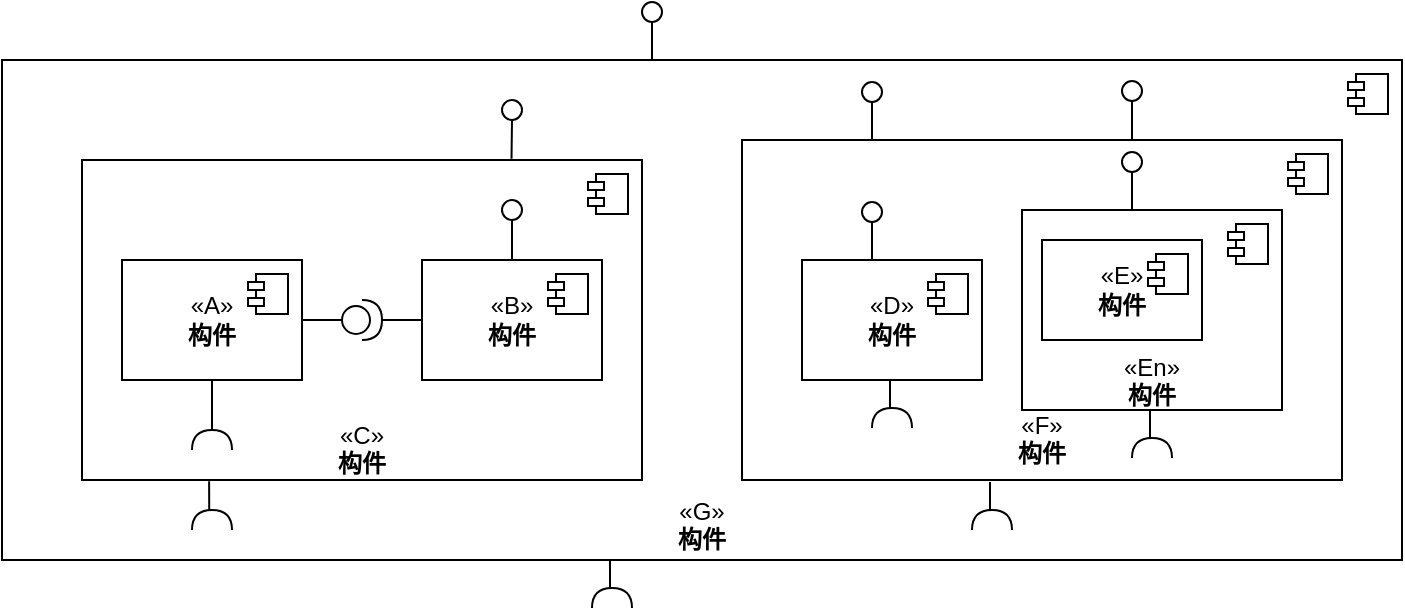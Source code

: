 <mxfile version="21.0.6" type="github">
  <diagram name="第 1 页" id="WiLm61dJJ522gR-LhgyA">
    <mxGraphModel dx="819" dy="473" grid="1" gridSize="10" guides="1" tooltips="1" connect="1" arrows="1" fold="1" page="1" pageScale="1" pageWidth="827" pageHeight="1169" math="0" shadow="0">
      <root>
        <mxCell id="0" />
        <mxCell id="1" parent="0" />
        <mxCell id="FzskPiRlwRoJWsMbWcw--54" value="&lt;br&gt;&lt;br&gt;&lt;br&gt;&lt;br&gt;&lt;br&gt;&lt;br&gt;&lt;br&gt;&lt;br&gt;&lt;br&gt;&lt;br&gt;&lt;br&gt;&lt;br&gt;&lt;br&gt;&lt;br&gt;&lt;br&gt;«G»&lt;br&gt;&lt;b&gt;构件&lt;/b&gt;" style="html=1;dropTarget=0;whiteSpace=wrap;" vertex="1" parent="1">
          <mxGeometry x="90" y="60" width="700" height="250" as="geometry" />
        </mxCell>
        <mxCell id="FzskPiRlwRoJWsMbWcw--55" value="" style="shape=module;jettyWidth=8;jettyHeight=4;" vertex="1" parent="FzskPiRlwRoJWsMbWcw--54">
          <mxGeometry x="1" width="20" height="20" relative="1" as="geometry">
            <mxPoint x="-27" y="7" as="offset" />
          </mxGeometry>
        </mxCell>
        <mxCell id="FzskPiRlwRoJWsMbWcw--24" value="&lt;br&gt;&lt;br&gt;&lt;br&gt;&lt;br&gt;&lt;br&gt;&lt;br&gt;&lt;br&gt;&lt;br&gt;&lt;br&gt;«C»&lt;br&gt;&lt;b&gt;构件&lt;/b&gt;" style="html=1;dropTarget=0;whiteSpace=wrap;" vertex="1" parent="1">
          <mxGeometry x="130" y="110" width="280" height="160" as="geometry" />
        </mxCell>
        <mxCell id="FzskPiRlwRoJWsMbWcw--25" value="" style="shape=module;jettyWidth=8;jettyHeight=4;" vertex="1" parent="FzskPiRlwRoJWsMbWcw--24">
          <mxGeometry x="1" width="20" height="20" relative="1" as="geometry">
            <mxPoint x="-27" y="7" as="offset" />
          </mxGeometry>
        </mxCell>
        <mxCell id="FzskPiRlwRoJWsMbWcw--9" style="edgeStyle=orthogonalEdgeStyle;rounded=0;orthogonalLoop=1;jettySize=auto;html=1;exitX=1;exitY=0.5;exitDx=0;exitDy=0;entryX=0;entryY=0.5;entryDx=0;entryDy=0;entryPerimeter=0;endArrow=none;endFill=0;" edge="1" parent="1" source="FzskPiRlwRoJWsMbWcw--1" target="FzskPiRlwRoJWsMbWcw--5">
          <mxGeometry relative="1" as="geometry" />
        </mxCell>
        <mxCell id="FzskPiRlwRoJWsMbWcw--15" value="" style="edgeStyle=orthogonalEdgeStyle;rounded=0;orthogonalLoop=1;jettySize=auto;html=1;endArrow=none;endFill=0;" edge="1" parent="1" source="FzskPiRlwRoJWsMbWcw--1" target="FzskPiRlwRoJWsMbWcw--11">
          <mxGeometry relative="1" as="geometry" />
        </mxCell>
        <mxCell id="FzskPiRlwRoJWsMbWcw--1" value="«A»&lt;br&gt;&lt;b&gt;构件&lt;/b&gt;" style="html=1;dropTarget=0;whiteSpace=wrap;" vertex="1" parent="1">
          <mxGeometry x="150" y="160" width="90" height="60" as="geometry" />
        </mxCell>
        <mxCell id="FzskPiRlwRoJWsMbWcw--2" value="" style="shape=module;jettyWidth=8;jettyHeight=4;" vertex="1" parent="FzskPiRlwRoJWsMbWcw--1">
          <mxGeometry x="1" width="20" height="20" relative="1" as="geometry">
            <mxPoint x="-27" y="7" as="offset" />
          </mxGeometry>
        </mxCell>
        <mxCell id="FzskPiRlwRoJWsMbWcw--3" value="«B»&lt;br&gt;&lt;b&gt;构件&lt;/b&gt;" style="html=1;dropTarget=0;whiteSpace=wrap;" vertex="1" parent="1">
          <mxGeometry x="300" y="160" width="90" height="60" as="geometry" />
        </mxCell>
        <mxCell id="FzskPiRlwRoJWsMbWcw--4" value="" style="shape=module;jettyWidth=8;jettyHeight=4;" vertex="1" parent="FzskPiRlwRoJWsMbWcw--3">
          <mxGeometry x="1" width="20" height="20" relative="1" as="geometry">
            <mxPoint x="-27" y="7" as="offset" />
          </mxGeometry>
        </mxCell>
        <mxCell id="FzskPiRlwRoJWsMbWcw--10" style="edgeStyle=orthogonalEdgeStyle;rounded=0;orthogonalLoop=1;jettySize=auto;html=1;exitX=1;exitY=0.5;exitDx=0;exitDy=0;exitPerimeter=0;entryX=0;entryY=0.5;entryDx=0;entryDy=0;endArrow=none;endFill=0;" edge="1" parent="1" source="FzskPiRlwRoJWsMbWcw--5" target="FzskPiRlwRoJWsMbWcw--3">
          <mxGeometry relative="1" as="geometry" />
        </mxCell>
        <mxCell id="FzskPiRlwRoJWsMbWcw--5" value="" style="shape=providedRequiredInterface;html=1;verticalLabelPosition=bottom;sketch=0;" vertex="1" parent="1">
          <mxGeometry x="260" y="180" width="20" height="20" as="geometry" />
        </mxCell>
        <mxCell id="FzskPiRlwRoJWsMbWcw--11" value="" style="shape=requiredInterface;html=1;verticalLabelPosition=bottom;sketch=0;rotation=-90;" vertex="1" parent="1">
          <mxGeometry x="190" y="240" width="10" height="20" as="geometry" />
        </mxCell>
        <mxCell id="FzskPiRlwRoJWsMbWcw--20" style="edgeStyle=orthogonalEdgeStyle;rounded=0;orthogonalLoop=1;jettySize=auto;html=1;exitX=0.5;exitY=1;exitDx=0;exitDy=0;entryX=0.5;entryY=0;entryDx=0;entryDy=0;endArrow=none;endFill=0;" edge="1" parent="1" source="FzskPiRlwRoJWsMbWcw--18" target="FzskPiRlwRoJWsMbWcw--3">
          <mxGeometry relative="1" as="geometry" />
        </mxCell>
        <mxCell id="FzskPiRlwRoJWsMbWcw--18" value="" style="ellipse;direction=west;" vertex="1" parent="1">
          <mxGeometry x="340" y="130" width="10" height="10" as="geometry" />
        </mxCell>
        <mxCell id="FzskPiRlwRoJWsMbWcw--26" value="" style="shape=requiredInterface;html=1;verticalLabelPosition=bottom;sketch=0;rotation=-90;" vertex="1" parent="1">
          <mxGeometry x="190" y="280" width="10" height="20" as="geometry" />
        </mxCell>
        <mxCell id="FzskPiRlwRoJWsMbWcw--27" value="" style="edgeStyle=orthogonalEdgeStyle;rounded=0;orthogonalLoop=1;jettySize=auto;html=1;endArrow=none;endFill=0;exitX=0.227;exitY=1.004;exitDx=0;exitDy=0;exitPerimeter=0;entryX=1;entryY=0.5;entryDx=0;entryDy=0;entryPerimeter=0;" edge="1" parent="1" source="FzskPiRlwRoJWsMbWcw--24" target="FzskPiRlwRoJWsMbWcw--26">
          <mxGeometry relative="1" as="geometry">
            <mxPoint x="205" y="230" as="sourcePoint" />
            <mxPoint x="205" y="255" as="targetPoint" />
            <Array as="points">
              <mxPoint x="194" y="285" />
            </Array>
          </mxGeometry>
        </mxCell>
        <mxCell id="FzskPiRlwRoJWsMbWcw--28" style="edgeStyle=orthogonalEdgeStyle;rounded=0;orthogonalLoop=1;jettySize=auto;html=1;exitX=0.5;exitY=0;exitDx=0;exitDy=0;entryX=0.767;entryY=-0.004;entryDx=0;entryDy=0;endArrow=none;endFill=0;entryPerimeter=0;" edge="1" parent="1" source="FzskPiRlwRoJWsMbWcw--29" target="FzskPiRlwRoJWsMbWcw--24">
          <mxGeometry relative="1" as="geometry">
            <mxPoint x="355" y="170" as="targetPoint" />
          </mxGeometry>
        </mxCell>
        <mxCell id="FzskPiRlwRoJWsMbWcw--29" value="" style="ellipse;direction=west;" vertex="1" parent="1">
          <mxGeometry x="340" y="80" width="10" height="10" as="geometry" />
        </mxCell>
        <mxCell id="FzskPiRlwRoJWsMbWcw--30" value="&lt;br&gt;&lt;br&gt;&lt;br&gt;&lt;br&gt;&lt;br&gt;&lt;br&gt;&lt;br&gt;&lt;br&gt;&lt;br&gt;«F»&lt;br&gt;&lt;b&gt;构件&lt;/b&gt;" style="html=1;dropTarget=0;whiteSpace=wrap;" vertex="1" parent="1">
          <mxGeometry x="460" y="100" width="300" height="170" as="geometry" />
        </mxCell>
        <mxCell id="FzskPiRlwRoJWsMbWcw--31" value="" style="shape=module;jettyWidth=8;jettyHeight=4;" vertex="1" parent="FzskPiRlwRoJWsMbWcw--30">
          <mxGeometry x="1" width="20" height="20" relative="1" as="geometry">
            <mxPoint x="-27" y="7" as="offset" />
          </mxGeometry>
        </mxCell>
        <mxCell id="FzskPiRlwRoJWsMbWcw--32" value="" style="shape=requiredInterface;html=1;verticalLabelPosition=bottom;sketch=0;rotation=-90;" vertex="1" parent="1">
          <mxGeometry x="580" y="280" width="10" height="20" as="geometry" />
        </mxCell>
        <mxCell id="FzskPiRlwRoJWsMbWcw--33" value="" style="edgeStyle=orthogonalEdgeStyle;rounded=0;orthogonalLoop=1;jettySize=auto;html=1;endArrow=none;endFill=0;exitX=0.227;exitY=1.004;exitDx=0;exitDy=0;exitPerimeter=0;entryX=1;entryY=0.5;entryDx=0;entryDy=0;entryPerimeter=0;" edge="1" parent="1" target="FzskPiRlwRoJWsMbWcw--32">
          <mxGeometry relative="1" as="geometry">
            <mxPoint x="584" y="271" as="sourcePoint" />
            <mxPoint x="595" y="255" as="targetPoint" />
            <Array as="points">
              <mxPoint x="584" y="285" />
            </Array>
          </mxGeometry>
        </mxCell>
        <mxCell id="FzskPiRlwRoJWsMbWcw--34" value="«D»&lt;br&gt;&lt;b&gt;构件&lt;/b&gt;" style="html=1;dropTarget=0;whiteSpace=wrap;" vertex="1" parent="1">
          <mxGeometry x="490" y="160" width="90" height="60" as="geometry" />
        </mxCell>
        <mxCell id="FzskPiRlwRoJWsMbWcw--35" value="" style="shape=module;jettyWidth=8;jettyHeight=4;" vertex="1" parent="FzskPiRlwRoJWsMbWcw--34">
          <mxGeometry x="1" width="20" height="20" relative="1" as="geometry">
            <mxPoint x="-27" y="7" as="offset" />
          </mxGeometry>
        </mxCell>
        <mxCell id="FzskPiRlwRoJWsMbWcw--36" value="" style="shape=requiredInterface;html=1;verticalLabelPosition=bottom;sketch=0;rotation=-90;" vertex="1" parent="1">
          <mxGeometry x="530" y="229" width="10" height="20" as="geometry" />
        </mxCell>
        <mxCell id="FzskPiRlwRoJWsMbWcw--37" value="" style="edgeStyle=orthogonalEdgeStyle;rounded=0;orthogonalLoop=1;jettySize=auto;html=1;endArrow=none;endFill=0;exitX=0.227;exitY=1.004;exitDx=0;exitDy=0;exitPerimeter=0;entryX=1;entryY=0.5;entryDx=0;entryDy=0;entryPerimeter=0;" edge="1" parent="1" target="FzskPiRlwRoJWsMbWcw--36">
          <mxGeometry relative="1" as="geometry">
            <mxPoint x="534" y="220" as="sourcePoint" />
            <mxPoint x="545" y="204" as="targetPoint" />
            <Array as="points">
              <mxPoint x="534" y="234" />
            </Array>
          </mxGeometry>
        </mxCell>
        <mxCell id="FzskPiRlwRoJWsMbWcw--40" value="&lt;br&gt;&lt;br&gt;&lt;br&gt;&lt;br&gt;&lt;br&gt;«En»&lt;br&gt;&lt;b&gt;构件&lt;/b&gt;" style="html=1;dropTarget=0;whiteSpace=wrap;" vertex="1" parent="1">
          <mxGeometry x="600" y="135" width="130" height="100" as="geometry" />
        </mxCell>
        <mxCell id="FzskPiRlwRoJWsMbWcw--41" value="" style="shape=module;jettyWidth=8;jettyHeight=4;" vertex="1" parent="FzskPiRlwRoJWsMbWcw--40">
          <mxGeometry x="1" width="20" height="20" relative="1" as="geometry">
            <mxPoint x="-27" y="7" as="offset" />
          </mxGeometry>
        </mxCell>
        <mxCell id="FzskPiRlwRoJWsMbWcw--38" value="«E»&lt;br&gt;&lt;b&gt;构件&lt;/b&gt;" style="html=1;dropTarget=0;whiteSpace=wrap;" vertex="1" parent="1">
          <mxGeometry x="610" y="150" width="80" height="50" as="geometry" />
        </mxCell>
        <mxCell id="FzskPiRlwRoJWsMbWcw--39" value="" style="shape=module;jettyWidth=8;jettyHeight=4;" vertex="1" parent="FzskPiRlwRoJWsMbWcw--38">
          <mxGeometry x="1" width="20" height="20" relative="1" as="geometry">
            <mxPoint x="-27" y="7" as="offset" />
          </mxGeometry>
        </mxCell>
        <mxCell id="FzskPiRlwRoJWsMbWcw--42" value="" style="shape=requiredInterface;html=1;verticalLabelPosition=bottom;sketch=0;rotation=-90;" vertex="1" parent="1">
          <mxGeometry x="660" y="244" width="10" height="20" as="geometry" />
        </mxCell>
        <mxCell id="FzskPiRlwRoJWsMbWcw--43" value="" style="edgeStyle=orthogonalEdgeStyle;rounded=0;orthogonalLoop=1;jettySize=auto;html=1;endArrow=none;endFill=0;exitX=0.227;exitY=1.004;exitDx=0;exitDy=0;exitPerimeter=0;entryX=1;entryY=0.5;entryDx=0;entryDy=0;entryPerimeter=0;" edge="1" parent="1" target="FzskPiRlwRoJWsMbWcw--42">
          <mxGeometry relative="1" as="geometry">
            <mxPoint x="664" y="235" as="sourcePoint" />
            <mxPoint x="675" y="219" as="targetPoint" />
            <Array as="points">
              <mxPoint x="664" y="249" />
            </Array>
          </mxGeometry>
        </mxCell>
        <mxCell id="FzskPiRlwRoJWsMbWcw--46" style="edgeStyle=orthogonalEdgeStyle;rounded=0;orthogonalLoop=1;jettySize=auto;html=1;exitX=0.5;exitY=0;exitDx=0;exitDy=0;entryX=0.767;entryY=-0.004;entryDx=0;entryDy=0;endArrow=none;endFill=0;entryPerimeter=0;" edge="1" parent="1" source="FzskPiRlwRoJWsMbWcw--47">
          <mxGeometry relative="1" as="geometry">
            <mxPoint x="525" y="100" as="targetPoint" />
          </mxGeometry>
        </mxCell>
        <mxCell id="FzskPiRlwRoJWsMbWcw--47" value="" style="ellipse;direction=west;" vertex="1" parent="1">
          <mxGeometry x="520" y="71" width="10" height="10" as="geometry" />
        </mxCell>
        <mxCell id="FzskPiRlwRoJWsMbWcw--48" style="edgeStyle=orthogonalEdgeStyle;rounded=0;orthogonalLoop=1;jettySize=auto;html=1;exitX=0.5;exitY=0;exitDx=0;exitDy=0;entryX=0.767;entryY=-0.004;entryDx=0;entryDy=0;endArrow=none;endFill=0;entryPerimeter=0;" edge="1" parent="1" source="FzskPiRlwRoJWsMbWcw--49">
          <mxGeometry relative="1" as="geometry">
            <mxPoint x="525" y="160" as="targetPoint" />
          </mxGeometry>
        </mxCell>
        <mxCell id="FzskPiRlwRoJWsMbWcw--49" value="" style="ellipse;direction=west;" vertex="1" parent="1">
          <mxGeometry x="520" y="131" width="10" height="10" as="geometry" />
        </mxCell>
        <mxCell id="FzskPiRlwRoJWsMbWcw--50" style="edgeStyle=orthogonalEdgeStyle;rounded=0;orthogonalLoop=1;jettySize=auto;html=1;exitX=0.5;exitY=0;exitDx=0;exitDy=0;entryX=0.767;entryY=-0.004;entryDx=0;entryDy=0;endArrow=none;endFill=0;entryPerimeter=0;" edge="1" parent="1" source="FzskPiRlwRoJWsMbWcw--51">
          <mxGeometry relative="1" as="geometry">
            <mxPoint x="655" y="135" as="targetPoint" />
          </mxGeometry>
        </mxCell>
        <mxCell id="FzskPiRlwRoJWsMbWcw--51" value="" style="ellipse;direction=west;" vertex="1" parent="1">
          <mxGeometry x="650" y="106" width="10" height="10" as="geometry" />
        </mxCell>
        <mxCell id="FzskPiRlwRoJWsMbWcw--52" style="edgeStyle=orthogonalEdgeStyle;rounded=0;orthogonalLoop=1;jettySize=auto;html=1;exitX=0.5;exitY=0;exitDx=0;exitDy=0;entryX=0.767;entryY=-0.004;entryDx=0;entryDy=0;endArrow=none;endFill=0;entryPerimeter=0;" edge="1" parent="1" source="FzskPiRlwRoJWsMbWcw--53">
          <mxGeometry relative="1" as="geometry">
            <mxPoint x="655" y="99.5" as="targetPoint" />
          </mxGeometry>
        </mxCell>
        <mxCell id="FzskPiRlwRoJWsMbWcw--53" value="" style="ellipse;direction=west;" vertex="1" parent="1">
          <mxGeometry x="650" y="70.5" width="10" height="10" as="geometry" />
        </mxCell>
        <mxCell id="FzskPiRlwRoJWsMbWcw--58" value="" style="shape=requiredInterface;html=1;verticalLabelPosition=bottom;sketch=0;rotation=-90;" vertex="1" parent="1">
          <mxGeometry x="390" y="319" width="10" height="20" as="geometry" />
        </mxCell>
        <mxCell id="FzskPiRlwRoJWsMbWcw--59" value="" style="edgeStyle=orthogonalEdgeStyle;rounded=0;orthogonalLoop=1;jettySize=auto;html=1;endArrow=none;endFill=0;exitX=0.227;exitY=1.004;exitDx=0;exitDy=0;exitPerimeter=0;entryX=1;entryY=0.5;entryDx=0;entryDy=0;entryPerimeter=0;" edge="1" parent="1" target="FzskPiRlwRoJWsMbWcw--58">
          <mxGeometry relative="1" as="geometry">
            <mxPoint x="394" y="310" as="sourcePoint" />
            <mxPoint x="405" y="294" as="targetPoint" />
            <Array as="points">
              <mxPoint x="394" y="324" />
            </Array>
          </mxGeometry>
        </mxCell>
        <mxCell id="FzskPiRlwRoJWsMbWcw--60" style="edgeStyle=orthogonalEdgeStyle;rounded=0;orthogonalLoop=1;jettySize=auto;html=1;exitX=0.5;exitY=0;exitDx=0;exitDy=0;entryX=0.767;entryY=-0.004;entryDx=0;entryDy=0;endArrow=none;endFill=0;entryPerimeter=0;" edge="1" parent="1" source="FzskPiRlwRoJWsMbWcw--61">
          <mxGeometry relative="1" as="geometry">
            <mxPoint x="415" y="60" as="targetPoint" />
          </mxGeometry>
        </mxCell>
        <mxCell id="FzskPiRlwRoJWsMbWcw--61" value="" style="ellipse;direction=west;" vertex="1" parent="1">
          <mxGeometry x="410" y="31" width="10" height="10" as="geometry" />
        </mxCell>
      </root>
    </mxGraphModel>
  </diagram>
</mxfile>
